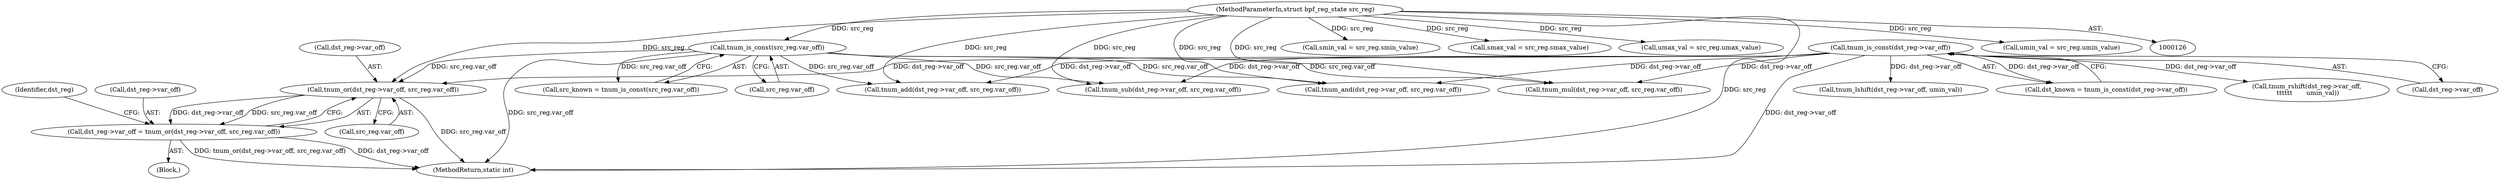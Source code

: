 digraph "0_linux_4374f256ce8182019353c0c639bb8d0695b4c941@pointer" {
"1000563" [label="(Call,tnum_or(dst_reg->var_off, src_reg.var_off))"];
"1000191" [label="(Call,tnum_is_const(dst_reg->var_off))"];
"1000185" [label="(Call,tnum_is_const(src_reg.var_off))"];
"1000130" [label="(MethodParameterIn,struct bpf_reg_state src_reg)"];
"1000559" [label="(Call,dst_reg->var_off = tnum_or(dst_reg->var_off, src_reg.var_off))"];
"1000130" [label="(MethodParameterIn,struct bpf_reg_state src_reg)"];
"1000560" [label="(Call,dst_reg->var_off)"];
"1000192" [label="(Call,dst_reg->var_off)"];
"1000567" [label="(Call,src_reg.var_off)"];
"1000277" [label="(Call,tnum_add(dst_reg->var_off, src_reg.var_off))"];
"1000564" [label="(Call,dst_reg->var_off)"];
"1000185" [label="(Call,tnum_is_const(src_reg.var_off))"];
"1000563" [label="(Call,tnum_or(dst_reg->var_off, src_reg.var_off))"];
"1000686" [label="(Call,tnum_lshift(dst_reg->var_off, umin_val))"];
"1000186" [label="(Call,src_reg.var_off)"];
"1000183" [label="(Call,src_known = tnum_is_const(src_reg.var_off))"];
"1000559" [label="(Call,dst_reg->var_off = tnum_or(dst_reg->var_off, src_reg.var_off))"];
"1000189" [label="(Call,dst_known = tnum_is_const(dst_reg->var_off))"];
"1000354" [label="(Call,tnum_sub(dst_reg->var_off, src_reg.var_off))"];
"1000761" [label="(Call,tnum_rshift(dst_reg->var_off,\n \t\t\t\t\t\t       umin_val))"];
"1000197" [label="(Block,)"];
"1000163" [label="(Call,smin_val = src_reg.smin_value)"];
"1000168" [label="(Call,smax_val = src_reg.smax_value)"];
"1000572" [label="(Identifier,dst_reg)"];
"1000801" [label="(MethodReturn,static int)"];
"1000178" [label="(Call,umax_val = src_reg.umax_value)"];
"1000474" [label="(Call,tnum_and(dst_reg->var_off, src_reg.var_off))"];
"1000367" [label="(Call,tnum_mul(dst_reg->var_off, src_reg.var_off))"];
"1000191" [label="(Call,tnum_is_const(dst_reg->var_off))"];
"1000173" [label="(Call,umin_val = src_reg.umin_value)"];
"1000563" -> "1000559"  [label="AST: "];
"1000563" -> "1000567"  [label="CFG: "];
"1000564" -> "1000563"  [label="AST: "];
"1000567" -> "1000563"  [label="AST: "];
"1000559" -> "1000563"  [label="CFG: "];
"1000563" -> "1000801"  [label="DDG: src_reg.var_off"];
"1000563" -> "1000559"  [label="DDG: dst_reg->var_off"];
"1000563" -> "1000559"  [label="DDG: src_reg.var_off"];
"1000191" -> "1000563"  [label="DDG: dst_reg->var_off"];
"1000185" -> "1000563"  [label="DDG: src_reg.var_off"];
"1000130" -> "1000563"  [label="DDG: src_reg"];
"1000191" -> "1000189"  [label="AST: "];
"1000191" -> "1000192"  [label="CFG: "];
"1000192" -> "1000191"  [label="AST: "];
"1000189" -> "1000191"  [label="CFG: "];
"1000191" -> "1000801"  [label="DDG: dst_reg->var_off"];
"1000191" -> "1000189"  [label="DDG: dst_reg->var_off"];
"1000191" -> "1000277"  [label="DDG: dst_reg->var_off"];
"1000191" -> "1000354"  [label="DDG: dst_reg->var_off"];
"1000191" -> "1000367"  [label="DDG: dst_reg->var_off"];
"1000191" -> "1000474"  [label="DDG: dst_reg->var_off"];
"1000191" -> "1000686"  [label="DDG: dst_reg->var_off"];
"1000191" -> "1000761"  [label="DDG: dst_reg->var_off"];
"1000185" -> "1000183"  [label="AST: "];
"1000185" -> "1000186"  [label="CFG: "];
"1000186" -> "1000185"  [label="AST: "];
"1000183" -> "1000185"  [label="CFG: "];
"1000185" -> "1000801"  [label="DDG: src_reg.var_off"];
"1000185" -> "1000183"  [label="DDG: src_reg.var_off"];
"1000130" -> "1000185"  [label="DDG: src_reg"];
"1000185" -> "1000277"  [label="DDG: src_reg.var_off"];
"1000185" -> "1000354"  [label="DDG: src_reg.var_off"];
"1000185" -> "1000367"  [label="DDG: src_reg.var_off"];
"1000185" -> "1000474"  [label="DDG: src_reg.var_off"];
"1000130" -> "1000126"  [label="AST: "];
"1000130" -> "1000801"  [label="DDG: src_reg"];
"1000130" -> "1000163"  [label="DDG: src_reg"];
"1000130" -> "1000168"  [label="DDG: src_reg"];
"1000130" -> "1000173"  [label="DDG: src_reg"];
"1000130" -> "1000178"  [label="DDG: src_reg"];
"1000130" -> "1000277"  [label="DDG: src_reg"];
"1000130" -> "1000354"  [label="DDG: src_reg"];
"1000130" -> "1000367"  [label="DDG: src_reg"];
"1000130" -> "1000474"  [label="DDG: src_reg"];
"1000559" -> "1000197"  [label="AST: "];
"1000560" -> "1000559"  [label="AST: "];
"1000572" -> "1000559"  [label="CFG: "];
"1000559" -> "1000801"  [label="DDG: dst_reg->var_off"];
"1000559" -> "1000801"  [label="DDG: tnum_or(dst_reg->var_off, src_reg.var_off)"];
}
